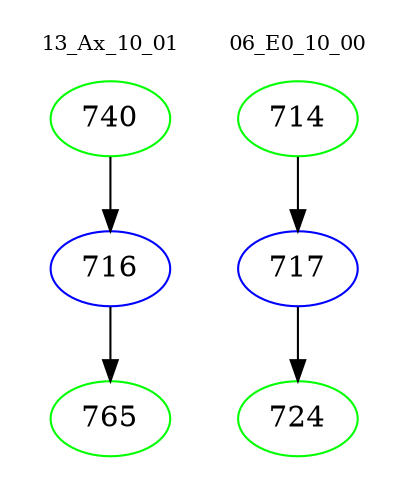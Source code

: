 digraph{
subgraph cluster_0 {
color = white
label = "13_Ax_10_01";
fontsize=10;
T0_740 [label="740", color="green"]
T0_740 -> T0_716 [color="black"]
T0_716 [label="716", color="blue"]
T0_716 -> T0_765 [color="black"]
T0_765 [label="765", color="green"]
}
subgraph cluster_1 {
color = white
label = "06_E0_10_00";
fontsize=10;
T1_714 [label="714", color="green"]
T1_714 -> T1_717 [color="black"]
T1_717 [label="717", color="blue"]
T1_717 -> T1_724 [color="black"]
T1_724 [label="724", color="green"]
}
}
